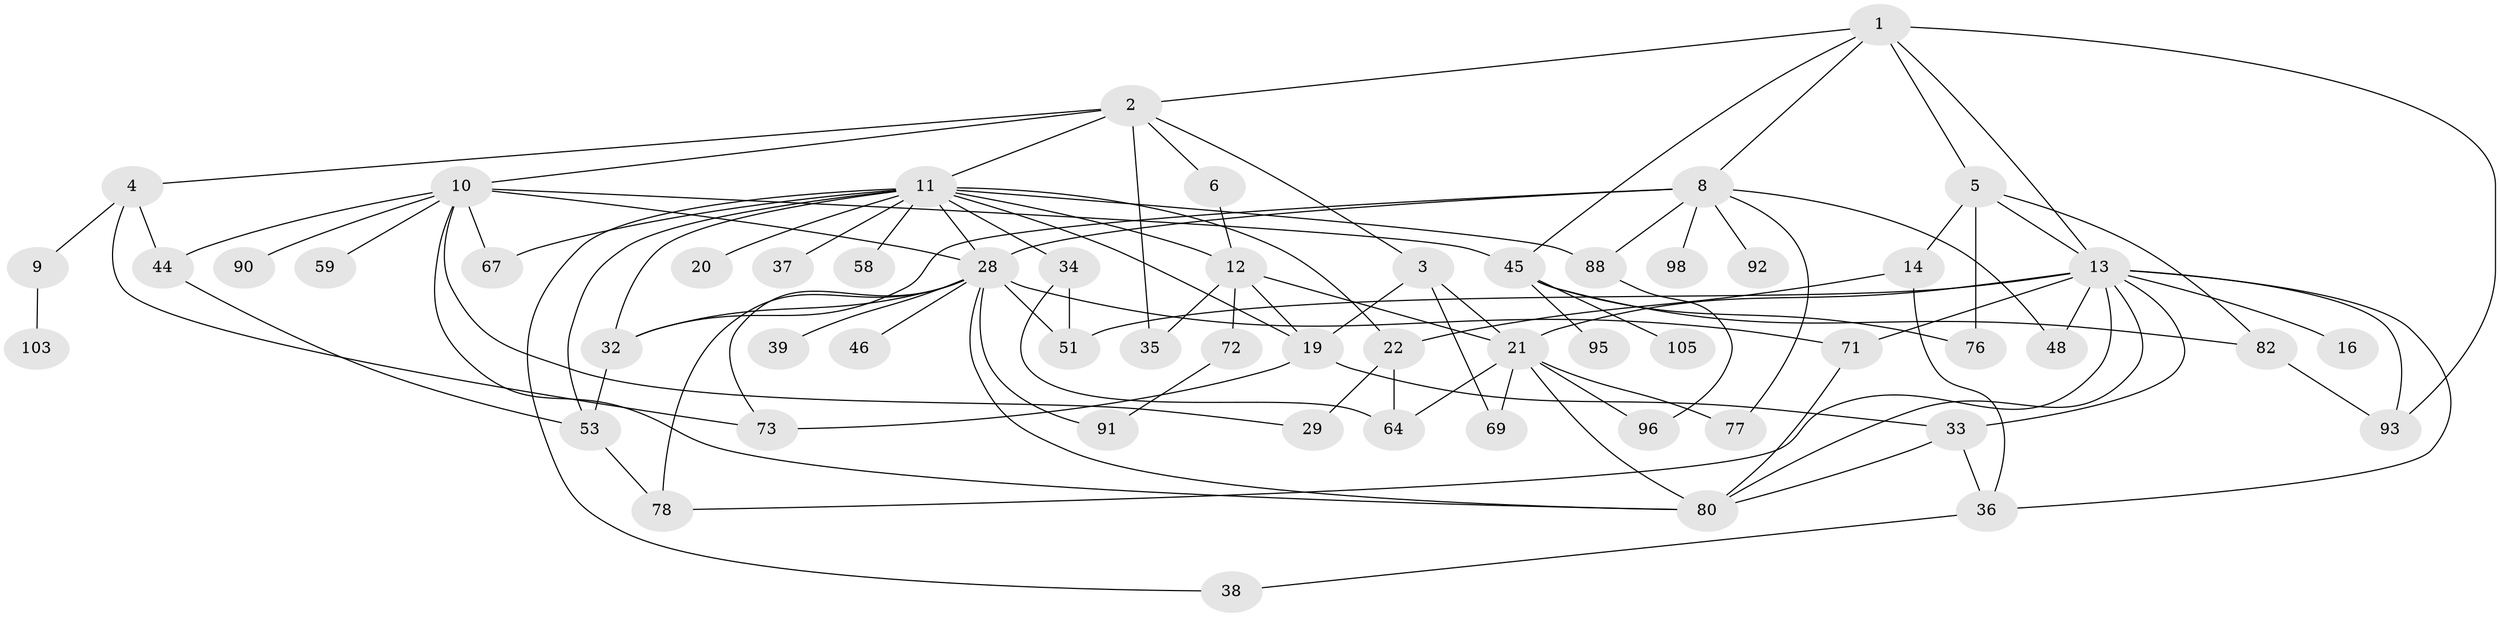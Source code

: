 // original degree distribution, {6: 0.043859649122807015, 8: 0.02631578947368421, 4: 0.11403508771929824, 2: 0.32456140350877194, 1: 0.18421052631578946, 7: 0.017543859649122806, 5: 0.02631578947368421, 3: 0.2631578947368421}
// Generated by graph-tools (version 1.1) at 2025/13/03/09/25 04:13:20]
// undirected, 57 vertices, 102 edges
graph export_dot {
graph [start="1"]
  node [color=gray90,style=filled];
  1;
  2 [super="+7"];
  3;
  4;
  5 [super="+62"];
  6 [super="+66"];
  8 [super="+27"];
  9;
  10 [super="+40+30+74+86"];
  11 [super="+31+15"];
  12 [super="+55+23"];
  13 [super="+107+17"];
  14;
  16;
  19 [super="+79+25"];
  20;
  21 [super="+47+41"];
  22 [super="+112+26"];
  28 [super="+65+56+57+42"];
  29;
  32 [super="+52"];
  33 [super="+70"];
  34 [super="+81"];
  35;
  36 [super="+104"];
  37;
  38 [super="+63"];
  39;
  44 [super="+106"];
  45 [super="+61+50"];
  46;
  48;
  51 [super="+100"];
  53 [super="+60"];
  58;
  59;
  64;
  67;
  69 [super="+94+87"];
  71;
  72 [super="+114"];
  73;
  76;
  77 [super="+113"];
  78;
  80 [super="+84+83"];
  82 [super="+101"];
  88;
  90;
  91;
  92;
  93 [super="+102"];
  95;
  96;
  98;
  103;
  105;
  1 -- 2;
  1 -- 5;
  1 -- 8;
  1 -- 13;
  1 -- 45;
  1 -- 93;
  2 -- 3;
  2 -- 4;
  2 -- 6;
  2 -- 10;
  2 -- 11;
  2 -- 35;
  3 -- 19;
  3 -- 21;
  3 -- 69;
  4 -- 9;
  4 -- 73;
  4 -- 44;
  5 -- 14;
  5 -- 82;
  5 -- 13;
  5 -- 76;
  6 -- 12;
  8 -- 48;
  8 -- 77;
  8 -- 88;
  8 -- 98;
  8 -- 32;
  8 -- 28;
  8 -- 92;
  9 -- 103;
  10 -- 29;
  10 -- 67;
  10 -- 90;
  10 -- 59;
  10 -- 28 [weight=2];
  10 -- 44;
  10 -- 45;
  10 -- 80;
  11 -- 12;
  11 -- 20;
  11 -- 32;
  11 -- 37;
  11 -- 53;
  11 -- 19;
  11 -- 67;
  11 -- 38;
  11 -- 88;
  11 -- 28;
  11 -- 34;
  11 -- 58;
  11 -- 22;
  12 -- 21;
  12 -- 19;
  12 -- 72;
  12 -- 35;
  13 -- 16;
  13 -- 33;
  13 -- 78;
  13 -- 36;
  13 -- 71;
  13 -- 48;
  13 -- 80;
  13 -- 51;
  13 -- 93;
  13 -- 21;
  14 -- 36;
  14 -- 22;
  19 -- 73;
  19 -- 33;
  21 -- 77;
  21 -- 64;
  21 -- 96;
  21 -- 80;
  21 -- 69;
  22 -- 64;
  22 -- 29;
  28 -- 39;
  28 -- 73;
  28 -- 71;
  28 -- 78;
  28 -- 51;
  28 -- 80;
  28 -- 91;
  28 -- 46;
  28 -- 32;
  32 -- 53;
  33 -- 80;
  33 -- 36;
  34 -- 64;
  34 -- 51;
  36 -- 38;
  44 -- 53;
  45 -- 76;
  45 -- 82;
  45 -- 95;
  45 -- 105;
  53 -- 78;
  71 -- 80;
  72 -- 91;
  82 -- 93;
  88 -- 96;
}
